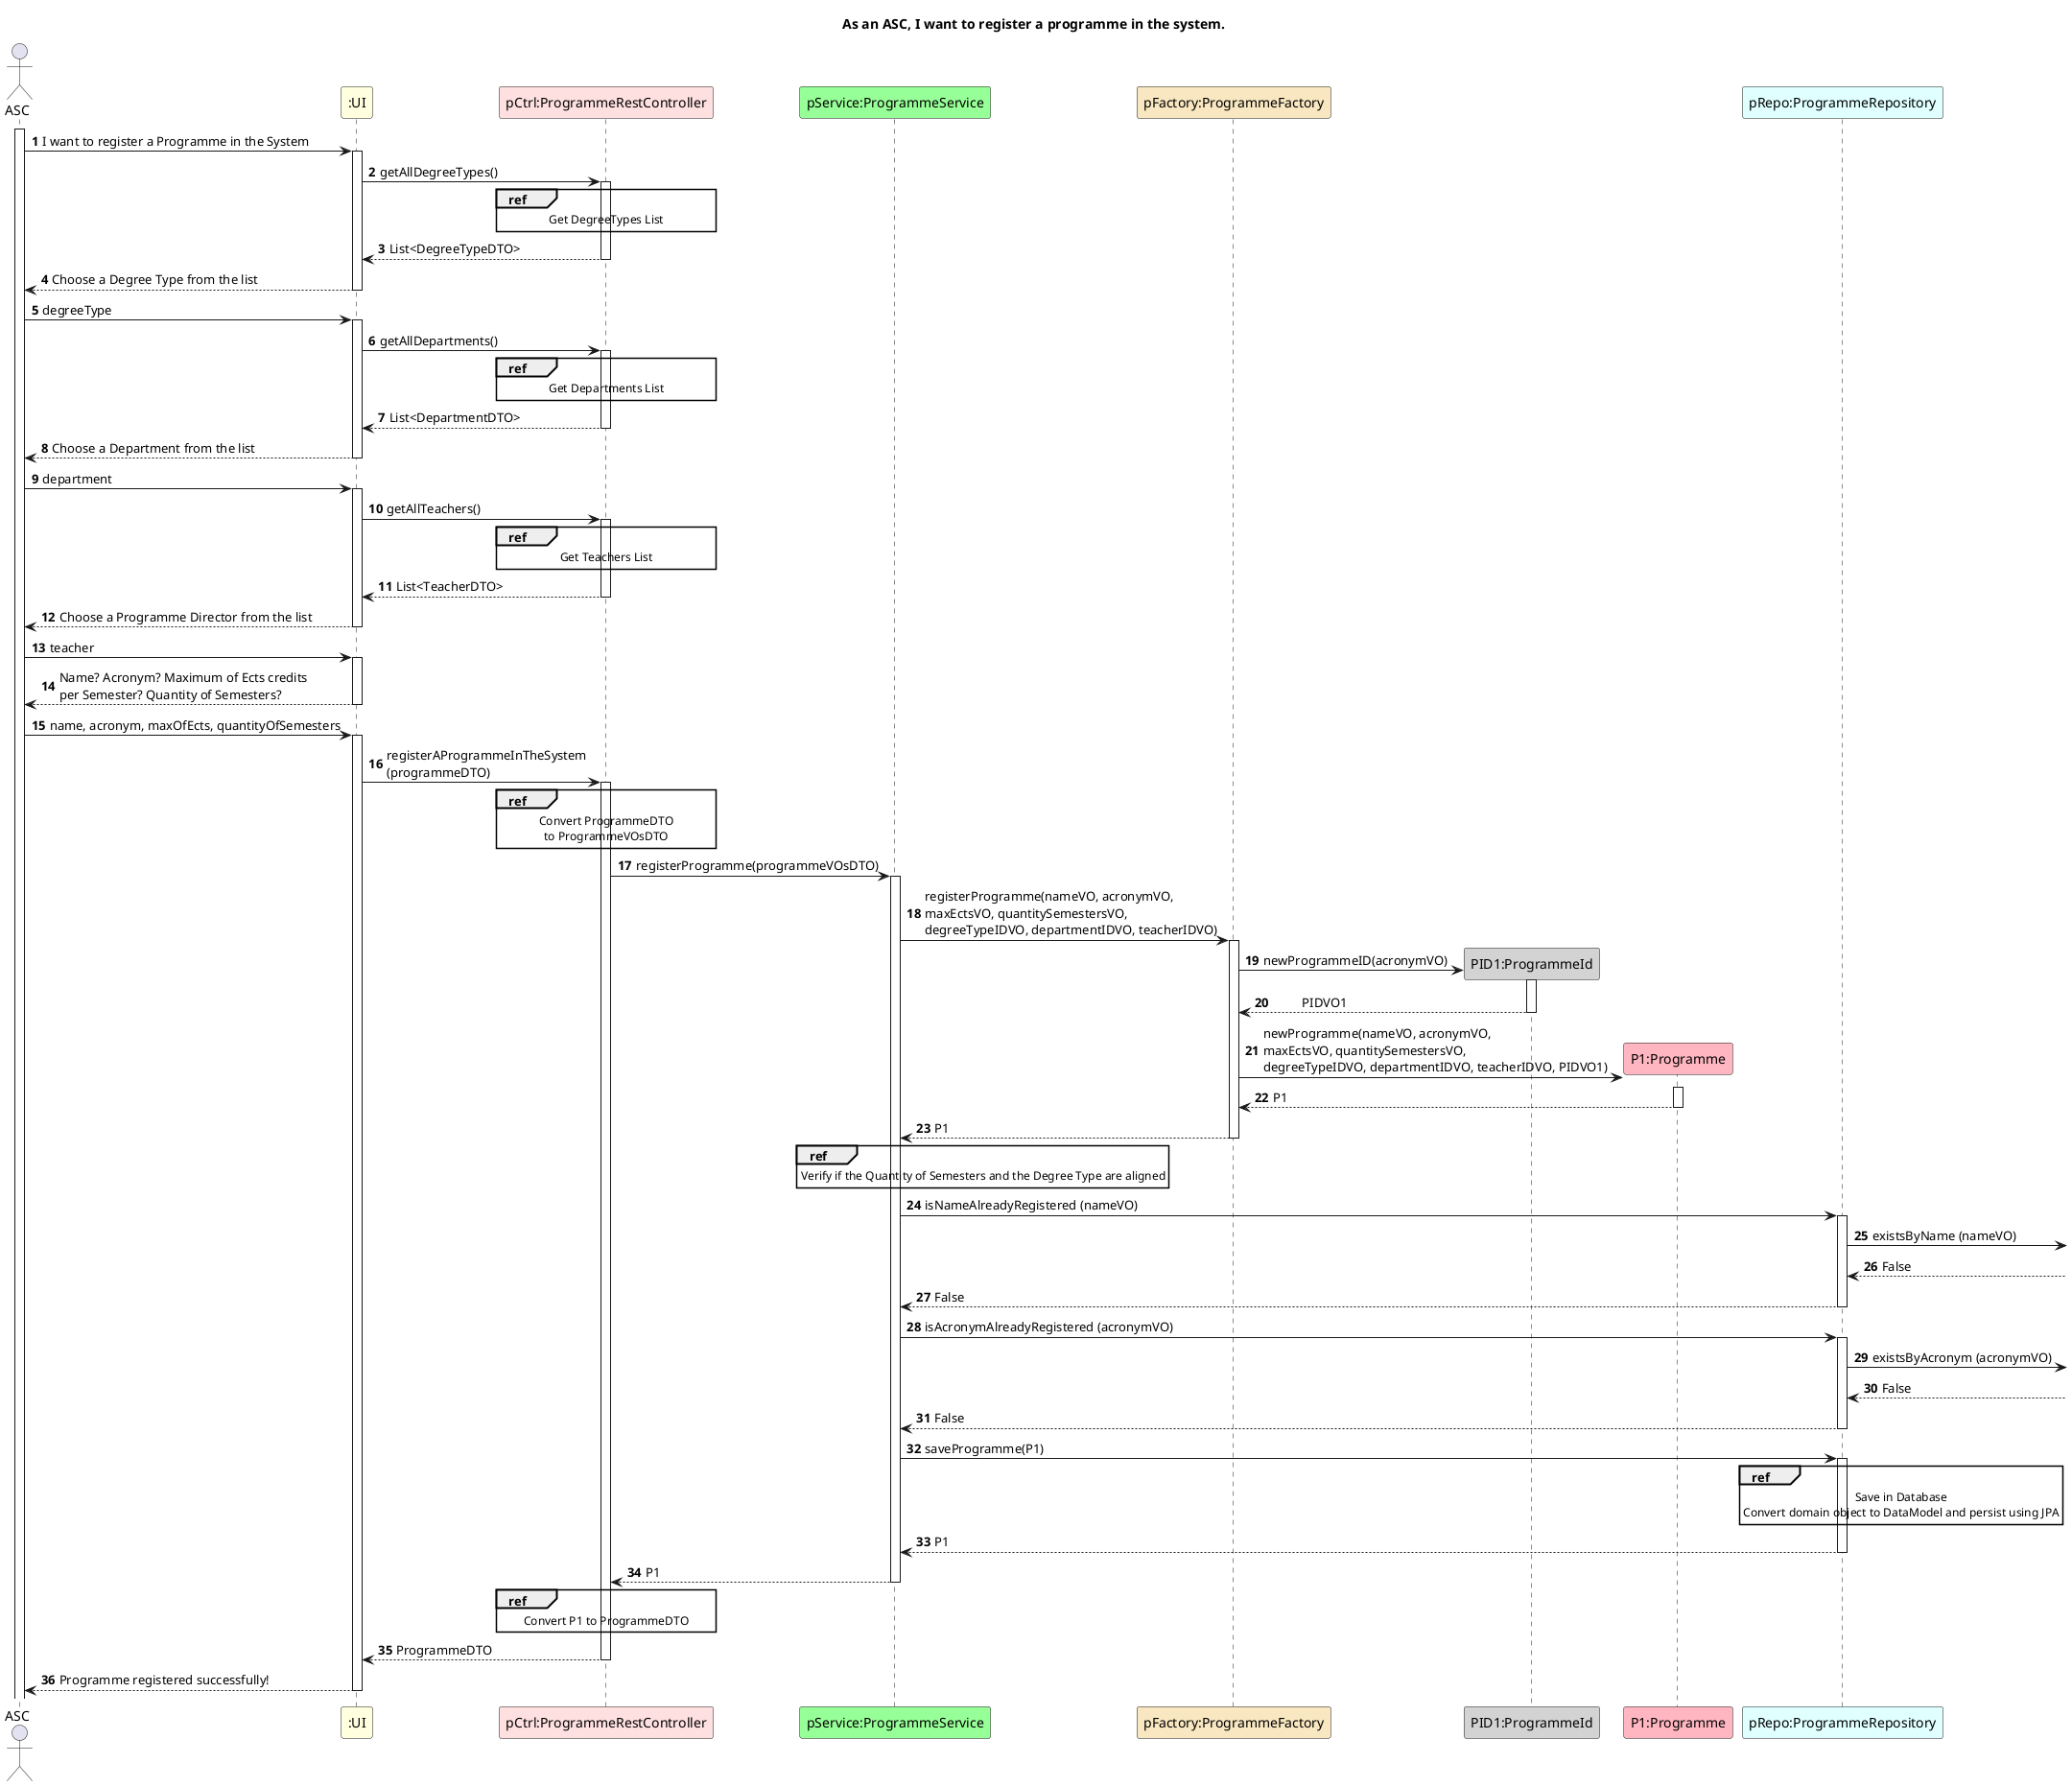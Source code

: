 @startuml
autonumber

title As an ASC, I want to register a programme in the system.

actor ASC as Admin

participant ":UI" as UI #lightyellow
participant "pCtrl:ProgrammeRestController" as C #implementation
participant "pService:ProgrammeService" as PS #physical
participant "pFactory:ProgrammeFactory" as PF #strategy
participant "PID1:ProgrammeId" as PID #lightgrey
participant "P1:Programme" as P #lightpink
participant "pRepo:ProgrammeRepository" as PR #lightcyan

activate Admin
Admin -> UI ++: I want to register a Programme in the System

UI -> C ++: getAllDegreeTypes()

ref over C
          Get DegreeTypes List
end ref

C --> UI --: List<DegreeTypeDTO>

UI --> Admin --: Choose a Degree Type from the list

Admin -> UI ++: degreeType

UI -> C ++: getAllDepartments()

ref over C
          Get Departments List
end ref

C --> UI --: List<DepartmentDTO>

UI --> Admin --: Choose a Department from the list

Admin -> UI ++: department

UI -> C ++: getAllTeachers()

ref over C
          Get Teachers List
end ref

C --> UI --: List<TeacherDTO>

UI --> Admin --: Choose a Programme Director from the list

Admin -> UI ++: teacher

UI --> Admin --: Name? Acronym? Maximum of Ects credits\nper Semester? Quantity of Semesters?

Admin -> UI ++: name, acronym, maxOfEcts, quantityOfSemesters

UI -> C ++: registerAProgrammeInTheSystem \n(programmeDTO)

ref over C
    Convert ProgrammeDTO
    to ProgrammeVOsDTO
end ref

C -> PS ++: registerProgramme(programmeVOsDTO)

PS -> PF ++: registerProgramme(nameVO, acronymVO, \nmaxEctsVO, quantitySemestersVO, \ndegreeTypeIDVO, departmentIDVO, teacherIDVO)

PF -> PID **: newProgrammeID(acronymVO)
activate PID
PID --> PF --: \t PIDVO1
PF -> P **: newProgramme(nameVO, acronymVO, \nmaxEctsVO, quantitySemestersVO, \ndegreeTypeIDVO, departmentIDVO, teacherIDVO, PIDVO1)
activate P

P --> PF --: P1
PF --> PS --: P1

ref over PS
    Verify if the Quantity of Semesters and the Degree Type are aligned
end ref

PS -> PR++ :isNameAlreadyRegistered (nameVO)
PR -> : existsByName (nameVO)
PR <-- : False
PR --> PS-- : False
PS -> PR++ :isAcronymAlreadyRegistered (acronymVO)
PR -> : existsByAcronym (acronymVO)
PR <-- : False
PR --> PS-- : False
PS -> PR ++: saveProgramme(P1)

ref over PR
    Save in Database
    Convert domain object to DataModel and persist using JPA
end ref

PR --> PS --: P1

PS --> C --: P1

ref over C
    Convert P1 to ProgrammeDTO
end ref

C --> UI --: ProgrammeDTO

UI --> Admin --: Programme registered successfully!

@enduml